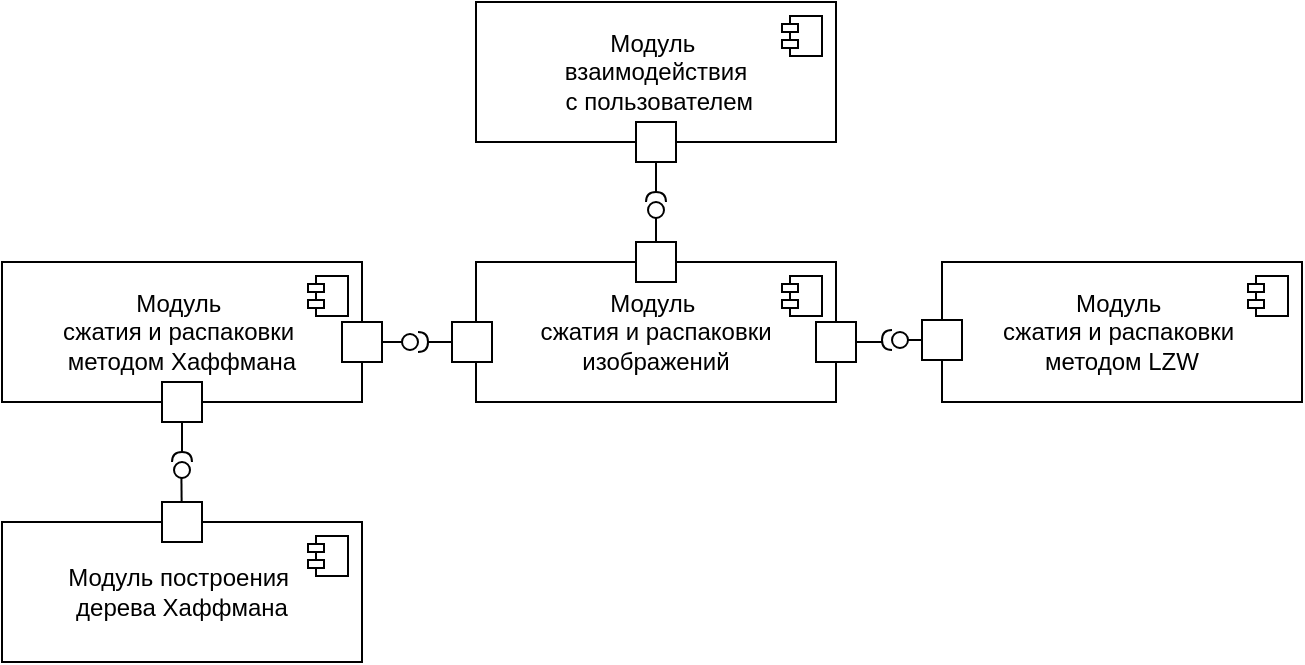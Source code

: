 <mxfile>
    <diagram id="wnSZFvbqJfbgUPwq1TmN" name="Страница 1">
        <mxGraphModel dx="722" dy="534" grid="1" gridSize="10" guides="1" tooltips="1" connect="1" arrows="1" fold="1" page="1" pageScale="1" pageWidth="827" pageHeight="1169" math="0" shadow="0">
            <root>
                <mxCell id="0"/>
                <mxCell id="1" parent="0"/>
                <mxCell id="55" value="&lt;span&gt;&lt;font style=&quot;color: rgb(0, 0, 0);&quot;&gt;Модуль построения&amp;nbsp;&lt;/font&gt;&lt;/span&gt;&lt;div&gt;&lt;span style=&quot;color: rgb(63, 63, 63);&quot;&gt;&lt;font style=&quot;color: rgb(0, 0, 0);&quot;&gt;дерева Хаффмана&lt;/font&gt;&lt;/span&gt;&lt;/div&gt;" style="html=1;dropTarget=0;whiteSpace=wrap;" parent="1" vertex="1">
                    <mxGeometry x="30" y="280" width="180" height="70" as="geometry"/>
                </mxCell>
                <mxCell id="56" value="" style="shape=module;jettyWidth=8;jettyHeight=4;" parent="55" vertex="1">
                    <mxGeometry x="1" width="20" height="20" relative="1" as="geometry">
                        <mxPoint x="-27" y="7" as="offset"/>
                    </mxGeometry>
                </mxCell>
                <mxCell id="57" value="&lt;span&gt;&lt;font style=&quot;color: rgb(0, 0, 0);&quot;&gt;Модуль&amp;nbsp;&lt;/font&gt;&lt;/span&gt;&lt;div&gt;&lt;span style=&quot;color: rgb(63, 63, 63);&quot;&gt;&lt;font style=&quot;color: rgb(0, 0, 0);&quot;&gt;сжатия и распаковки&amp;nbsp;&lt;/font&gt;&lt;/span&gt;&lt;/div&gt;&lt;div&gt;&lt;span style=&quot;color: rgb(63, 63, 63);&quot;&gt;&lt;font style=&quot;color: rgb(0, 0, 0);&quot;&gt;методом LZW&lt;/font&gt;&lt;/span&gt;&lt;/div&gt;" style="html=1;dropTarget=0;whiteSpace=wrap;" parent="1" vertex="1">
                    <mxGeometry x="500" y="150" width="180" height="70" as="geometry"/>
                </mxCell>
                <mxCell id="58" value="" style="shape=module;jettyWidth=8;jettyHeight=4;" parent="57" vertex="1">
                    <mxGeometry x="1" width="20" height="20" relative="1" as="geometry">
                        <mxPoint x="-27" y="7" as="offset"/>
                    </mxGeometry>
                </mxCell>
                <mxCell id="59" value="&lt;div&gt;&lt;span style=&quot;background-color: transparent;&quot;&gt;&lt;font style=&quot;color: rgb(0, 0, 0);&quot;&gt;Модуль&amp;nbsp;&lt;/font&gt;&lt;/span&gt;&lt;/div&gt;&lt;div&gt;&lt;font&gt;&lt;span style=&quot;color: light-dark(rgb(0, 0, 0), rgb(237, 237, 237)); background-color: transparent;&quot;&gt;сжатия и&amp;nbsp;&lt;/span&gt;&lt;span style=&quot;background-color: transparent;&quot;&gt;&lt;font style=&quot;color: rgb(0, 0, 0);&quot;&gt;распаковки изображений&lt;/font&gt;&lt;/span&gt;&lt;/font&gt;&lt;/div&gt;" style="html=1;dropTarget=0;whiteSpace=wrap;" parent="1" vertex="1">
                    <mxGeometry x="267" y="150" width="180" height="70" as="geometry"/>
                </mxCell>
                <mxCell id="60" value="" style="shape=module;jettyWidth=8;jettyHeight=4;" parent="59" vertex="1">
                    <mxGeometry x="1" width="20" height="20" relative="1" as="geometry">
                        <mxPoint x="-27" y="7" as="offset"/>
                    </mxGeometry>
                </mxCell>
                <mxCell id="61" value="&lt;span&gt;&lt;font style=&quot;color: rgb(0, 0, 0);&quot;&gt;Модуль&amp;nbsp;&lt;/font&gt;&lt;/span&gt;&lt;div&gt;&lt;span style=&quot;color: rgb(63, 63, 63);&quot;&gt;&lt;font style=&quot;color: rgb(0, 0, 0);&quot;&gt;взаимодействия&lt;/font&gt;&lt;/span&gt;&lt;div&gt;&lt;span style=&quot;color: rgb(63, 63, 63);&quot;&gt;&lt;font style=&quot;color: rgb(0, 0, 0);&quot;&gt;&amp;nbsp;с пользователем&lt;/font&gt;&lt;/span&gt;&lt;/div&gt;&lt;/div&gt;" style="html=1;dropTarget=0;whiteSpace=wrap;" parent="1" vertex="1">
                    <mxGeometry x="267" y="20" width="180" height="70" as="geometry"/>
                </mxCell>
                <mxCell id="62" value="" style="shape=module;jettyWidth=8;jettyHeight=4;" parent="61" vertex="1">
                    <mxGeometry x="1" width="20" height="20" relative="1" as="geometry">
                        <mxPoint x="-27" y="7" as="offset"/>
                    </mxGeometry>
                </mxCell>
                <mxCell id="63" value="&lt;span&gt;&lt;font style=&quot;color: rgb(0, 0, 0);&quot;&gt;Модуль&amp;nbsp;&lt;/font&gt;&lt;/span&gt;&lt;div&gt;&lt;font&gt;&lt;span style=&quot;color: rgb(63, 63, 63);&quot;&gt;&lt;font style=&quot;color: rgb(0, 0, 0);&quot;&gt;сжатия и&lt;/font&gt;&lt;/span&gt;&lt;span style=&quot;color: rgb(63, 63, 63);&quot;&gt;&amp;nbsp;&lt;/span&gt;&lt;span style=&quot;background-color: transparent;&quot;&gt;&lt;font style=&quot;color: rgb(0, 0, 0);&quot;&gt;распаковки&amp;nbsp;&lt;/font&gt;&lt;/span&gt;&lt;/font&gt;&lt;/div&gt;&lt;div&gt;&lt;span style=&quot;background-color: transparent;&quot;&gt;&lt;font style=&quot;color: rgb(0, 0, 0);&quot;&gt;методом Хаффмана&lt;/font&gt;&lt;/span&gt;&lt;/div&gt;" style="html=1;dropTarget=0;whiteSpace=wrap;" parent="1" vertex="1">
                    <mxGeometry x="30" y="150" width="180" height="70" as="geometry"/>
                </mxCell>
                <mxCell id="64" value="" style="shape=module;jettyWidth=8;jettyHeight=4;" parent="63" vertex="1">
                    <mxGeometry x="1" width="20" height="20" relative="1" as="geometry">
                        <mxPoint x="-27" y="7" as="offset"/>
                    </mxGeometry>
                </mxCell>
                <mxCell id="68" value="" style="html=1;rounded=0;" parent="1" vertex="1">
                    <mxGeometry x="347" y="80" width="20" height="20" as="geometry"/>
                </mxCell>
                <mxCell id="69" value="" style="endArrow=none;html=1;rounded=0;align=center;verticalAlign=top;endFill=0;labelBackgroundColor=none;endSize=2;exitX=0.5;exitY=0;exitDx=0;exitDy=0;" parent="1" source="71" target="70" edge="1">
                    <mxGeometry relative="1" as="geometry"/>
                </mxCell>
                <mxCell id="70" value="" style="ellipse;html=1;fontSize=11;align=center;fillColor=none;points=[];aspect=fixed;resizable=0;verticalAlign=bottom;labelPosition=center;verticalLabelPosition=top;flipH=1;" parent="1" vertex="1">
                    <mxGeometry x="353" y="120" width="8" height="8" as="geometry"/>
                </mxCell>
                <mxCell id="71" value="" style="html=1;rounded=0;" parent="1" vertex="1">
                    <mxGeometry x="347" y="140" width="20" height="20" as="geometry"/>
                </mxCell>
                <mxCell id="72" value="" style="endArrow=none;html=1;rounded=0;align=center;verticalAlign=top;endFill=0;labelBackgroundColor=none;endSize=2;exitX=0.5;exitY=1;exitDx=0;exitDy=0;" parent="1" source="68" target="73" edge="1">
                    <mxGeometry relative="1" as="geometry"/>
                </mxCell>
                <mxCell id="73" value="" style="shape=requiredInterface;html=1;fontSize=11;align=center;fillColor=none;points=[];aspect=fixed;resizable=0;verticalAlign=bottom;labelPosition=center;verticalLabelPosition=top;flipH=1;direction=north;" parent="1" vertex="1">
                    <mxGeometry x="352" y="115" width="10" height="5" as="geometry"/>
                </mxCell>
                <mxCell id="76" value="" style="html=1;rounded=0;" parent="1" vertex="1">
                    <mxGeometry x="200" y="180" width="20" height="20" as="geometry"/>
                </mxCell>
                <mxCell id="77" value="" style="endArrow=none;html=1;rounded=0;align=center;verticalAlign=top;endFill=0;labelBackgroundColor=none;endSize=2;" parent="1" source="76" target="78" edge="1">
                    <mxGeometry relative="1" as="geometry"/>
                </mxCell>
                <mxCell id="78" value="" style="ellipse;html=1;fontSize=11;align=center;fillColor=none;points=[];aspect=fixed;resizable=0;verticalAlign=bottom;labelPosition=center;verticalLabelPosition=top;flipH=1;" parent="1" vertex="1">
                    <mxGeometry x="230" y="186" width="8" height="8" as="geometry"/>
                </mxCell>
                <mxCell id="80" value="" style="html=1;rounded=0;" parent="1" vertex="1">
                    <mxGeometry x="255" y="180" width="20" height="20" as="geometry"/>
                </mxCell>
                <mxCell id="81" value="" style="endArrow=none;html=1;rounded=0;align=center;verticalAlign=top;endFill=0;labelBackgroundColor=none;endSize=2;" parent="1" source="80" target="82" edge="1">
                    <mxGeometry relative="1" as="geometry"/>
                </mxCell>
                <mxCell id="82" value="" style="shape=requiredInterface;html=1;fontSize=11;align=center;fillColor=none;points=[];aspect=fixed;resizable=0;verticalAlign=bottom;labelPosition=center;verticalLabelPosition=top;flipH=1;direction=west;" parent="1" vertex="1">
                    <mxGeometry x="238" y="185" width="5" height="10" as="geometry"/>
                </mxCell>
                <mxCell id="83" value="" style="html=1;rounded=0;" parent="1" vertex="1">
                    <mxGeometry x="437" y="180" width="20" height="20" as="geometry"/>
                </mxCell>
                <mxCell id="84" value="" style="endArrow=none;html=1;rounded=0;align=center;verticalAlign=top;endFill=0;labelBackgroundColor=none;endSize=2;exitX=1;exitY=0.5;exitDx=0;exitDy=0;" parent="1" source="83" edge="1">
                    <mxGeometry relative="1" as="geometry">
                        <mxPoint x="437" y="189.9" as="sourcePoint"/>
                        <mxPoint x="470" y="190" as="targetPoint"/>
                    </mxGeometry>
                </mxCell>
                <mxCell id="85" value="" style="shape=requiredInterface;html=1;fontSize=11;align=center;fillColor=none;points=[];aspect=fixed;resizable=0;verticalAlign=bottom;labelPosition=center;verticalLabelPosition=top;flipH=1;direction=east;" parent="1" vertex="1">
                    <mxGeometry x="470" y="184" width="5" height="10" as="geometry"/>
                </mxCell>
                <mxCell id="86" value="" style="endArrow=none;html=1;rounded=0;align=center;verticalAlign=top;endFill=0;labelBackgroundColor=none;endSize=2;exitX=0;exitY=0.5;exitDx=0;exitDy=0;" parent="1" source="88" target="87" edge="1">
                    <mxGeometry relative="1" as="geometry"/>
                </mxCell>
                <mxCell id="87" value="" style="ellipse;html=1;fontSize=11;align=center;fillColor=none;points=[];aspect=fixed;resizable=0;verticalAlign=bottom;labelPosition=center;verticalLabelPosition=top;flipH=1;" parent="1" vertex="1">
                    <mxGeometry x="475" y="185" width="8" height="8" as="geometry"/>
                </mxCell>
                <mxCell id="88" value="" style="html=1;rounded=0;" parent="1" vertex="1">
                    <mxGeometry x="490" y="179" width="20" height="20" as="geometry"/>
                </mxCell>
                <mxCell id="90" value="" style="html=1;rounded=0;" parent="1" vertex="1">
                    <mxGeometry x="110" y="210" width="20" height="20" as="geometry"/>
                </mxCell>
                <mxCell id="91" value="" style="endArrow=none;html=1;rounded=0;align=center;verticalAlign=top;endFill=0;labelBackgroundColor=none;endSize=2;exitX=0.491;exitY=0.001;exitDx=0;exitDy=0;entryX=0.536;entryY=0.979;entryDx=0;entryDy=0;entryPerimeter=0;exitPerimeter=0;" parent="1" source="93" target="92" edge="1">
                    <mxGeometry relative="1" as="geometry">
                        <mxPoint x="120" y="260" as="targetPoint"/>
                        <Array as="points"/>
                    </mxGeometry>
                </mxCell>
                <mxCell id="92" value="" style="ellipse;html=1;fontSize=11;align=center;fillColor=none;points=[];aspect=fixed;resizable=0;verticalAlign=bottom;labelPosition=center;verticalLabelPosition=top;flipH=1;" parent="1" vertex="1">
                    <mxGeometry x="116" y="250" width="8" height="8" as="geometry"/>
                </mxCell>
                <mxCell id="93" value="" style="html=1;rounded=0;" parent="1" vertex="1">
                    <mxGeometry x="110" y="270" width="20" height="20" as="geometry"/>
                </mxCell>
                <mxCell id="94" value="" style="endArrow=none;html=1;rounded=0;align=center;verticalAlign=top;endFill=0;labelBackgroundColor=none;endSize=2;exitX=0.5;exitY=1;exitDx=0;exitDy=0;" parent="1" source="90" target="95" edge="1">
                    <mxGeometry relative="1" as="geometry"/>
                </mxCell>
                <mxCell id="95" value="" style="shape=requiredInterface;html=1;fontSize=11;align=center;fillColor=none;points=[];aspect=fixed;resizable=0;verticalAlign=bottom;labelPosition=center;verticalLabelPosition=top;flipH=1;direction=north;" parent="1" vertex="1">
                    <mxGeometry x="115" y="245" width="10" height="5" as="geometry"/>
                </mxCell>
            </root>
        </mxGraphModel>
    </diagram>
</mxfile>